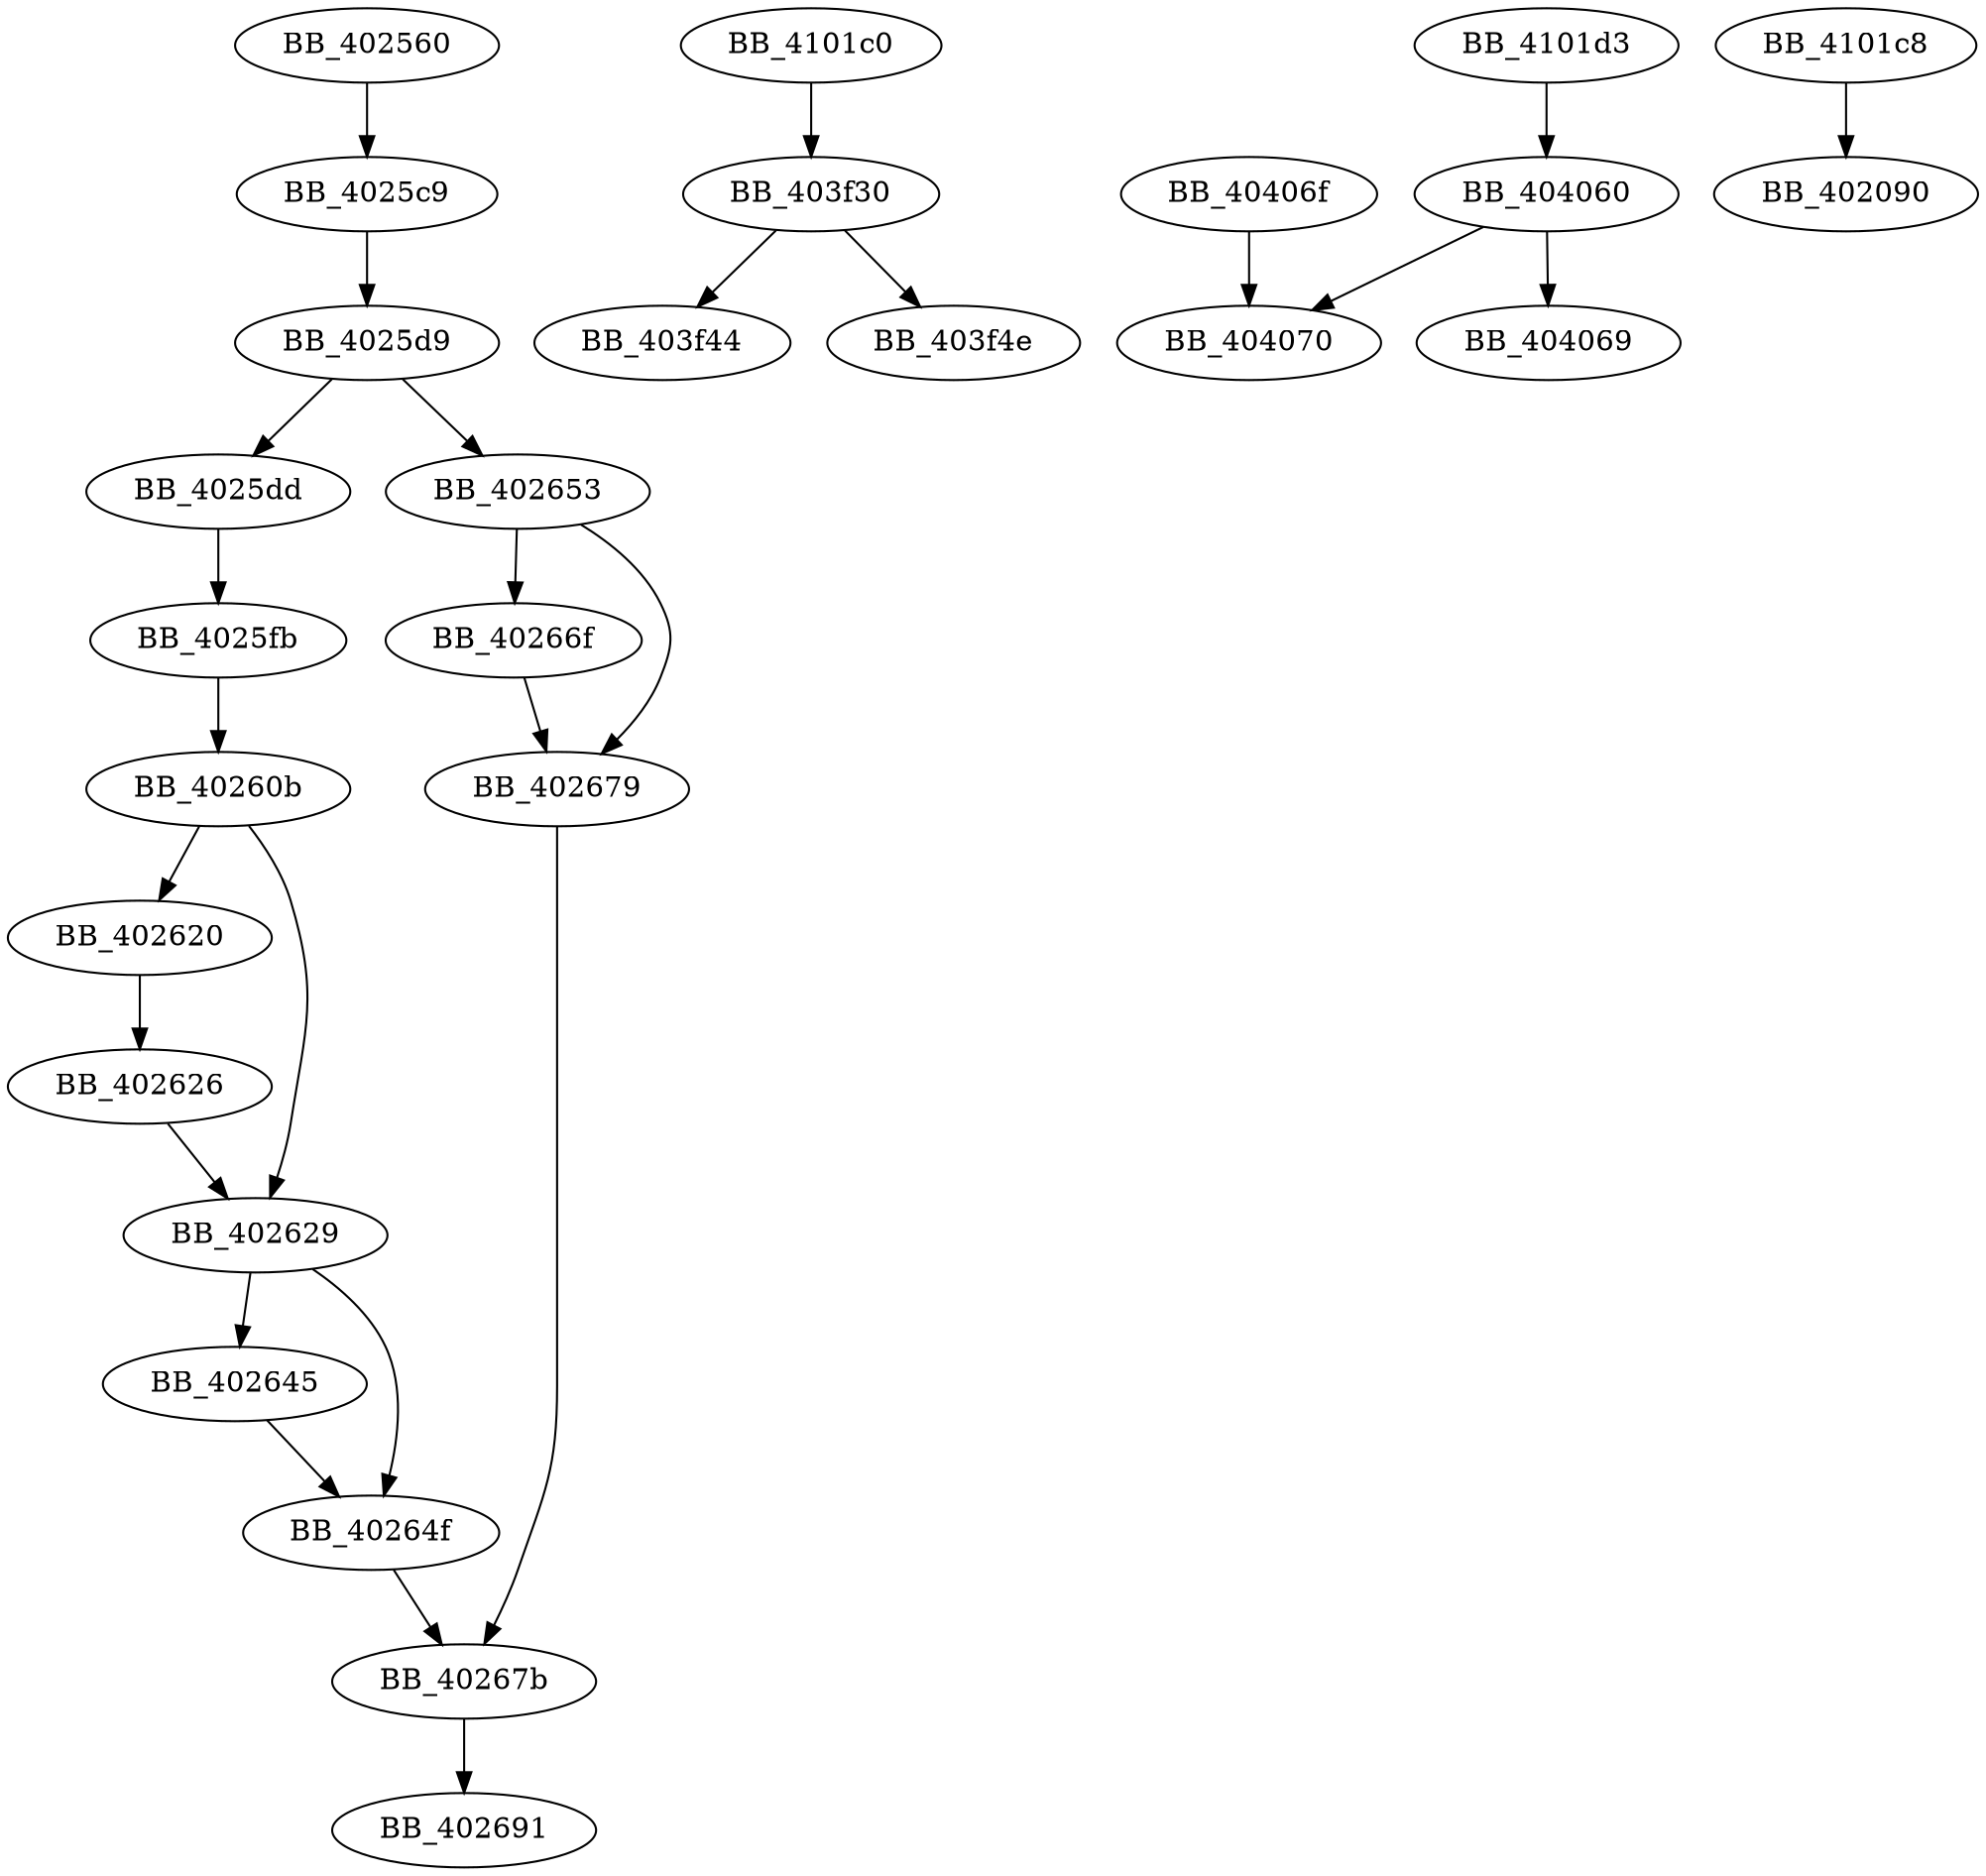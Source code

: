 DiGraph sub_402560{
BB_402560->BB_4025c9
BB_4025c9->BB_4025d9
BB_4025d9->BB_4025dd
BB_4025d9->BB_402653
BB_4025dd->BB_4025fb
BB_4025fb->BB_40260b
BB_40260b->BB_402620
BB_40260b->BB_402629
BB_402620->BB_402626
BB_402626->BB_402629
BB_402629->BB_402645
BB_402629->BB_40264f
BB_402645->BB_40264f
BB_40264f->BB_40267b
BB_402653->BB_40266f
BB_402653->BB_402679
BB_40266f->BB_402679
BB_402679->BB_40267b
BB_40267b->BB_402691
BB_403f30->BB_403f44
BB_403f30->BB_403f4e
BB_404060->BB_404069
BB_404060->BB_404070
BB_40406f->BB_404070
BB_4101c0->BB_403f30
BB_4101c8->BB_402090
BB_4101d3->BB_404060
}
